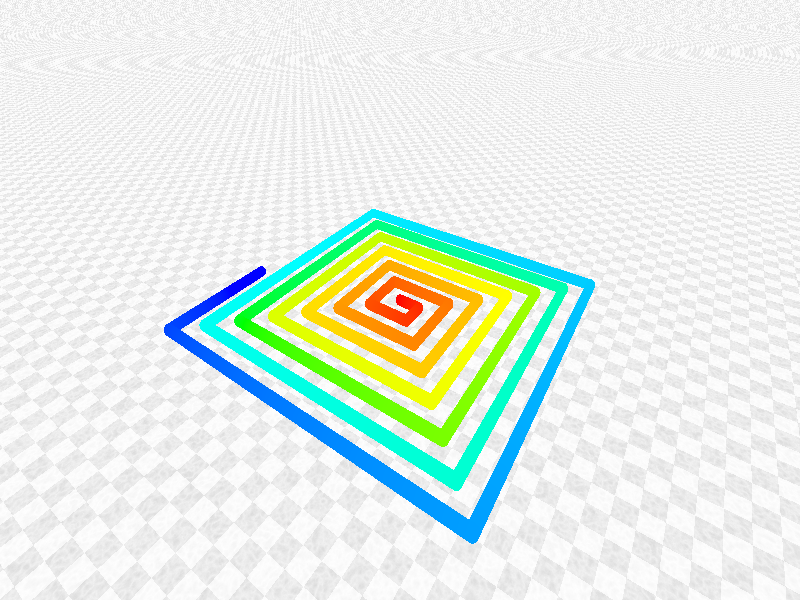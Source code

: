 #include "colors.inc"                                   
#include "textures.inc" 
#include "golds.inc" 

#declare showTorus=false;

camera {
    location <10, 10, -15>
    look_at  <0, 0,  0>  
    right 16/9*x
}   

light_source { <2, 5, -20> color White}  

plane{<0,1,0>,1 
    hollow  
    texture{
        pigment{
            bozo turbulence 0.85 scale 1.0 translate<5,0,0>
            color_map{
                 [0.5 rgb <0.20, 0.20, 1.0>]
                 [0.6 rgb <1,1,1>]
                 [1.0 rgb <0.5,0.5,0.5>]
            }
        }
        finish {ambient 1 diffuse 0} }      
        scale 10000
}  

#declare TileNormal=normal{
    gradient x 2 
    slope_map{
        [0 <0, 1>] 
        [.05 <1, 0>] 
        [.95 <1, 0>] 
        [1 <0, -1>]
    }
} 

plane { <0, 1, 0>, -5.2
    pigment{ 
        checker
        pigment { granite color_map { [0 rgb 1][1 rgb .9] } }
        pigment { granite color_map { [0 rgb .9][1 rgb .7] } }
    }
    finish { specular 1 }
    normal{
        average normal_map{
            [1 TileNormal]
            [1 TileNormal rotate y*90]
        }
    }
} 

#declare cs = function{ 
  spline { 
    000, <1,0,0>   
    025, <1,1,0>
    050, <0,1,0>
    075, <0,1,1>
    100, <0,0,1>
  }
  }

#declare kugel=sphere{
    <0,0,0>,0.2
}   
 
#declare schnecke=union{ 
    #local N=200;   
    #local dist=1;            
    #local step=0.01;
    #local c=0;       
    
    #local hP=(N+1)*1/step;
    
    #local x1 = 0;
    #local y1 = 0;  
    
    #for(i,0,N)            
        #if(abs(x1) <= abs(y1) & (x1 != y1 | x1 >= 0))
            #if(y1 >= 0)
                #for(j,x1,x1+dist,step)                              
                    #local x1=j;  
                    
                    object{kugel pigment{color cs(c/hP*100)} translate <x1,0,y1>}
                    
                    #local c=c+1;            
                #end
            #else 
               #for(j,x1,x1-dist,-step)  
                    #local x1=j;
                      
                   
               
                    object{kugel pigment{color cs(c/hP*100)} translate <x1,0,y1>}            
                    
                    #local c=c+1;
                #end 
            #end
        #else  
             #if(x1 >= 0)
                #for(j,y1,y1-dist,-step)  
                    #local y1=j;                     
                
                    
                    
                    object{kugel pigment{color cs(c/hP*100)} translate <x1,0,y1>}            
                    
                    #local c=c+1;
                #end
            #else 
                #for(j,y1,y1+dist,step)
                    #local y1=j; 
                                          
                   
                    
                    object{kugel pigment{color cs(c/hP*100)} translate <x1,0,y1>}            
                    
                    #local c=c+1;
                #end 
            #end  
        #end
    #end
}

object{schnecke}



